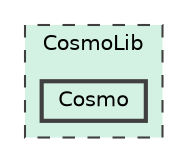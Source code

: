 digraph "CosmoLib/Cosmo"
{
 // LATEX_PDF_SIZE
  bgcolor="transparent";
  edge [fontname=Helvetica,fontsize=10,labelfontname=Helvetica,labelfontsize=10];
  node [fontname=Helvetica,fontsize=10,shape=box,height=0.2,width=0.4];
  compound=true
  subgraph clusterdir_de90b2043c7b78a05f6e5069192367e5 {
    graph [ bgcolor="#d4f2e4", pencolor="grey25", label="CosmoLib", fontname=Helvetica,fontsize=10 style="filled,dashed", URL="dir_de90b2043c7b78a05f6e5069192367e5.html",tooltip=""]
  dir_4e28ef2f314d478cf25c3bbb524ee63f [label="Cosmo", fillcolor="#d4f2e4", color="grey25", style="filled,bold", URL="dir_4e28ef2f314d478cf25c3bbb524ee63f.html",tooltip=""];
  }
}
